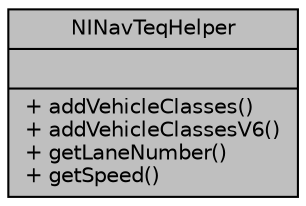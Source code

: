 digraph "NINavTeqHelper"
{
  edge [fontname="Helvetica",fontsize="10",labelfontname="Helvetica",labelfontsize="10"];
  node [fontname="Helvetica",fontsize="10",shape=record];
  Node1 [label="{NINavTeqHelper\n||+ addVehicleClasses()\l+ addVehicleClassesV6()\l+ getLaneNumber()\l+ getSpeed()\l}",height=0.2,width=0.4,color="black", fillcolor="grey75", style="filled", fontcolor="black"];
}
